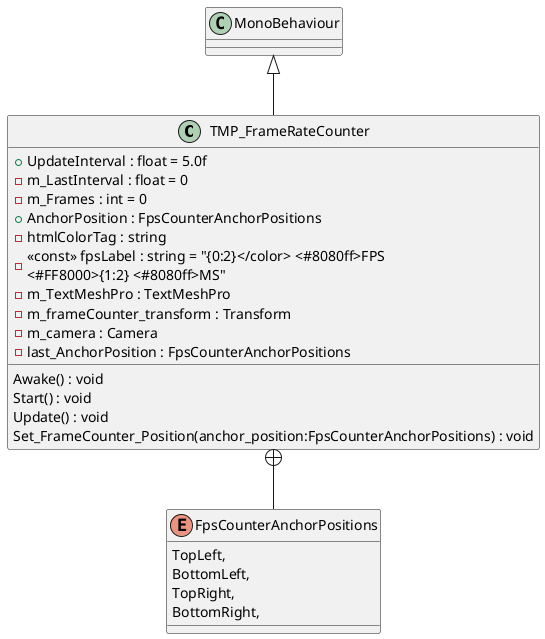 @startuml
class TMP_FrameRateCounter {
    + UpdateInterval : float = 5.0f
    - m_LastInterval : float = 0
    - m_Frames : int = 0
    + AnchorPosition : FpsCounterAnchorPositions
    - htmlColorTag : string
    - <<const>> fpsLabel : string = "{0:2&#125;</color> <#8080ff>FPS \n<#FF8000>{1:2&#125; <#8080ff>MS"
    - m_TextMeshPro : TextMeshPro
    - m_frameCounter_transform : Transform
    - m_camera : Camera
    - last_AnchorPosition : FpsCounterAnchorPositions
    Awake() : void
    Start() : void
    Update() : void
    Set_FrameCounter_Position(anchor_position:FpsCounterAnchorPositions) : void
}
enum FpsCounterAnchorPositions {
    TopLeft,
    BottomLeft,
    TopRight,
    BottomRight,
}
MonoBehaviour <|-- TMP_FrameRateCounter
TMP_FrameRateCounter +-- FpsCounterAnchorPositions
@enduml
